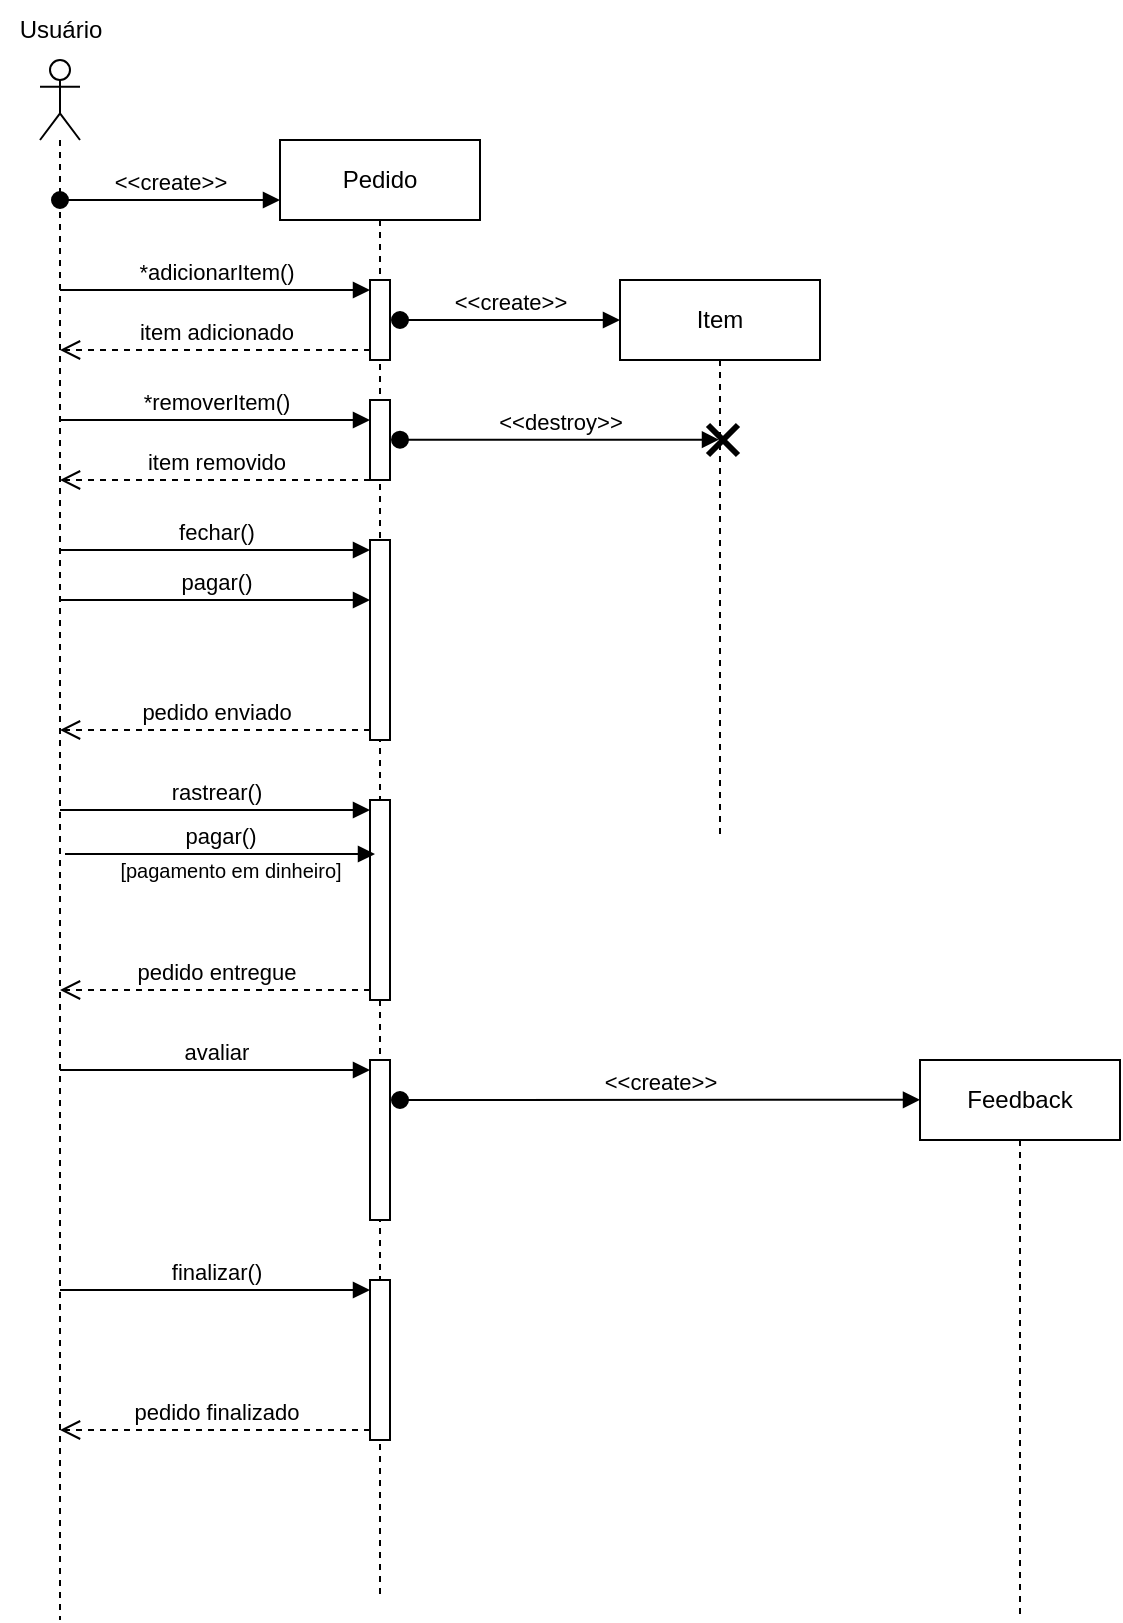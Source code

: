 <mxfile version="22.1.0" type="device">
  <diagram name="Página-1" id="UpwP1svJZAuKm141tqky">
    <mxGraphModel dx="819" dy="455" grid="1" gridSize="10" guides="1" tooltips="1" connect="1" arrows="1" fold="1" page="1" pageScale="1" pageWidth="827" pageHeight="1169" math="0" shadow="0">
      <root>
        <mxCell id="0" />
        <mxCell id="1" parent="0" />
        <mxCell id="jncbyCJrYNtr5EF5o6Nh-4" value="" style="shape=umlLifeline;perimeter=lifelinePerimeter;whiteSpace=wrap;html=1;container=1;dropTarget=0;collapsible=0;recursiveResize=0;outlineConnect=0;portConstraint=eastwest;newEdgeStyle={&quot;curved&quot;:0,&quot;rounded&quot;:0};participant=umlActor;" vertex="1" parent="1">
          <mxGeometry x="80" y="170" width="20" height="780" as="geometry" />
        </mxCell>
        <mxCell id="jncbyCJrYNtr5EF5o6Nh-5" value="Usuário" style="text;html=1;align=center;verticalAlign=middle;resizable=0;points=[];autosize=1;strokeColor=none;fillColor=none;" vertex="1" parent="1">
          <mxGeometry x="60" y="140" width="60" height="30" as="geometry" />
        </mxCell>
        <mxCell id="jncbyCJrYNtr5EF5o6Nh-6" value="Pedido" style="shape=umlLifeline;perimeter=lifelinePerimeter;whiteSpace=wrap;html=1;container=1;dropTarget=0;collapsible=0;recursiveResize=0;outlineConnect=0;portConstraint=eastwest;newEdgeStyle={&quot;curved&quot;:0,&quot;rounded&quot;:0};" vertex="1" parent="1">
          <mxGeometry x="200" y="210" width="100" height="730" as="geometry" />
        </mxCell>
        <mxCell id="jncbyCJrYNtr5EF5o6Nh-8" value="" style="html=1;points=[[0,0,0,0,5],[0,1,0,0,-5],[1,0,0,0,5],[1,1,0,0,-5]];perimeter=orthogonalPerimeter;outlineConnect=0;targetShapes=umlLifeline;portConstraint=eastwest;newEdgeStyle={&quot;curved&quot;:0,&quot;rounded&quot;:0};" vertex="1" parent="jncbyCJrYNtr5EF5o6Nh-6">
          <mxGeometry x="45" y="70" width="10" height="40" as="geometry" />
        </mxCell>
        <mxCell id="jncbyCJrYNtr5EF5o6Nh-15" value="" style="html=1;points=[[0,0,0,0,5],[0,1,0,0,-5],[1,0,0,0,5],[1,1,0,0,-5]];perimeter=orthogonalPerimeter;outlineConnect=0;targetShapes=umlLifeline;portConstraint=eastwest;newEdgeStyle={&quot;curved&quot;:0,&quot;rounded&quot;:0};" vertex="1" parent="jncbyCJrYNtr5EF5o6Nh-6">
          <mxGeometry x="45" y="130" width="10" height="40" as="geometry" />
        </mxCell>
        <mxCell id="jncbyCJrYNtr5EF5o6Nh-28" value="" style="html=1;points=[[0,0,0,0,5],[0,1,0,0,-5],[1,0,0,0,5],[1,1,0,0,-5]];perimeter=orthogonalPerimeter;outlineConnect=0;targetShapes=umlLifeline;portConstraint=eastwest;newEdgeStyle={&quot;curved&quot;:0,&quot;rounded&quot;:0};" vertex="1" parent="jncbyCJrYNtr5EF5o6Nh-6">
          <mxGeometry x="45" y="200" width="10" height="100" as="geometry" />
        </mxCell>
        <mxCell id="jncbyCJrYNtr5EF5o6Nh-37" value="" style="html=1;points=[[0,0,0,0,5],[0,1,0,0,-5],[1,0,0,0,5],[1,1,0,0,-5]];perimeter=orthogonalPerimeter;outlineConnect=0;targetShapes=umlLifeline;portConstraint=eastwest;newEdgeStyle={&quot;curved&quot;:0,&quot;rounded&quot;:0};" vertex="1" parent="jncbyCJrYNtr5EF5o6Nh-6">
          <mxGeometry x="45" y="330" width="10" height="100" as="geometry" />
        </mxCell>
        <mxCell id="jncbyCJrYNtr5EF5o6Nh-42" value="" style="html=1;points=[[0,0,0,0,5],[0,1,0,0,-5],[1,0,0,0,5],[1,1,0,0,-5]];perimeter=orthogonalPerimeter;outlineConnect=0;targetShapes=umlLifeline;portConstraint=eastwest;newEdgeStyle={&quot;curved&quot;:0,&quot;rounded&quot;:0};" vertex="1" parent="jncbyCJrYNtr5EF5o6Nh-6">
          <mxGeometry x="45" y="460" width="10" height="80" as="geometry" />
        </mxCell>
        <mxCell id="jncbyCJrYNtr5EF5o6Nh-49" value="" style="html=1;points=[[0,0,0,0,5],[0,1,0,0,-5],[1,0,0,0,5],[1,1,0,0,-5]];perimeter=orthogonalPerimeter;outlineConnect=0;targetShapes=umlLifeline;portConstraint=eastwest;newEdgeStyle={&quot;curved&quot;:0,&quot;rounded&quot;:0};" vertex="1" parent="jncbyCJrYNtr5EF5o6Nh-6">
          <mxGeometry x="45" y="570" width="10" height="80" as="geometry" />
        </mxCell>
        <mxCell id="jncbyCJrYNtr5EF5o6Nh-7" value="&amp;lt;&amp;lt;create&amp;gt;&amp;gt;" style="html=1;verticalAlign=bottom;startArrow=oval;startFill=1;endArrow=block;startSize=8;curved=0;rounded=0;" edge="1" parent="1">
          <mxGeometry width="60" relative="1" as="geometry">
            <mxPoint x="90" y="240" as="sourcePoint" />
            <mxPoint x="200" y="240" as="targetPoint" />
          </mxGeometry>
        </mxCell>
        <mxCell id="jncbyCJrYNtr5EF5o6Nh-9" value="*adicionarItem()" style="html=1;verticalAlign=bottom;endArrow=block;curved=0;rounded=0;entryX=0;entryY=0;entryDx=0;entryDy=5;entryPerimeter=0;" edge="1" target="jncbyCJrYNtr5EF5o6Nh-8" parent="1">
          <mxGeometry relative="1" as="geometry">
            <mxPoint x="90" y="285" as="sourcePoint" />
            <mxPoint x="240" y="285" as="targetPoint" />
          </mxGeometry>
        </mxCell>
        <mxCell id="jncbyCJrYNtr5EF5o6Nh-10" value="item adicionado" style="html=1;verticalAlign=bottom;endArrow=open;dashed=1;endSize=8;curved=0;rounded=0;exitX=0;exitY=1;exitDx=0;exitDy=-5;" edge="1" source="jncbyCJrYNtr5EF5o6Nh-8" parent="1" target="jncbyCJrYNtr5EF5o6Nh-4">
          <mxGeometry relative="1" as="geometry">
            <mxPoint x="90" y="355" as="targetPoint" />
          </mxGeometry>
        </mxCell>
        <mxCell id="jncbyCJrYNtr5EF5o6Nh-11" value="Item" style="shape=umlLifeline;perimeter=lifelinePerimeter;whiteSpace=wrap;html=1;container=1;dropTarget=0;collapsible=0;recursiveResize=0;outlineConnect=0;portConstraint=eastwest;newEdgeStyle={&quot;curved&quot;:0,&quot;rounded&quot;:0};" vertex="1" parent="1">
          <mxGeometry x="370" y="280" width="100" height="280" as="geometry" />
        </mxCell>
        <mxCell id="jncbyCJrYNtr5EF5o6Nh-19" value="" style="shape=umlDestroy;whiteSpace=wrap;html=1;strokeWidth=3;targetShapes=umlLifeline;" vertex="1" parent="jncbyCJrYNtr5EF5o6Nh-11">
          <mxGeometry x="44" y="72.5" width="15" height="15" as="geometry" />
        </mxCell>
        <mxCell id="jncbyCJrYNtr5EF5o6Nh-13" value="&amp;lt;&amp;lt;create&amp;gt;&amp;gt;" style="html=1;verticalAlign=bottom;startArrow=oval;startFill=1;endArrow=block;startSize=8;curved=0;rounded=0;" edge="1" parent="1">
          <mxGeometry width="60" relative="1" as="geometry">
            <mxPoint x="260" y="300" as="sourcePoint" />
            <mxPoint x="370" y="300" as="targetPoint" />
          </mxGeometry>
        </mxCell>
        <mxCell id="jncbyCJrYNtr5EF5o6Nh-16" value="*removerItem()" style="html=1;verticalAlign=bottom;endArrow=block;curved=0;rounded=0;" edge="1" parent="1" target="jncbyCJrYNtr5EF5o6Nh-15">
          <mxGeometry relative="1" as="geometry">
            <mxPoint x="90" y="350" as="sourcePoint" />
            <mxPoint x="240" y="350" as="targetPoint" />
          </mxGeometry>
        </mxCell>
        <mxCell id="jncbyCJrYNtr5EF5o6Nh-17" value="&amp;lt;&amp;lt;destroy&amp;gt;&amp;gt;" style="html=1;verticalAlign=bottom;startArrow=oval;startFill=1;endArrow=block;startSize=8;curved=0;rounded=0;" edge="1" parent="1" target="jncbyCJrYNtr5EF5o6Nh-11">
          <mxGeometry width="60" relative="1" as="geometry">
            <mxPoint x="260" y="359.86" as="sourcePoint" />
            <mxPoint x="370" y="359.86" as="targetPoint" />
          </mxGeometry>
        </mxCell>
        <mxCell id="jncbyCJrYNtr5EF5o6Nh-18" value="item removido" style="html=1;verticalAlign=bottom;endArrow=open;dashed=1;endSize=8;curved=0;rounded=0;exitX=0;exitY=1;exitDx=0;exitDy=-5;" edge="1" parent="1">
          <mxGeometry relative="1" as="geometry">
            <mxPoint x="90" y="380" as="targetPoint" />
            <mxPoint x="245" y="380" as="sourcePoint" />
          </mxGeometry>
        </mxCell>
        <mxCell id="jncbyCJrYNtr5EF5o6Nh-29" value="fechar()" style="html=1;verticalAlign=bottom;endArrow=block;curved=0;rounded=0;entryX=0;entryY=0;entryDx=0;entryDy=5;" edge="1" target="jncbyCJrYNtr5EF5o6Nh-28" parent="1" source="jncbyCJrYNtr5EF5o6Nh-4">
          <mxGeometry relative="1" as="geometry">
            <mxPoint x="175" y="405" as="sourcePoint" />
          </mxGeometry>
        </mxCell>
        <mxCell id="jncbyCJrYNtr5EF5o6Nh-30" value="pedido enviado" style="html=1;verticalAlign=bottom;endArrow=open;dashed=1;endSize=8;curved=0;rounded=0;exitX=0;exitY=1;exitDx=0;exitDy=-5;" edge="1" source="jncbyCJrYNtr5EF5o6Nh-28" parent="1" target="jncbyCJrYNtr5EF5o6Nh-4">
          <mxGeometry relative="1" as="geometry">
            <mxPoint x="175" y="475" as="targetPoint" />
          </mxGeometry>
        </mxCell>
        <mxCell id="jncbyCJrYNtr5EF5o6Nh-31" value="pagar()" style="html=1;verticalAlign=bottom;endArrow=block;curved=0;rounded=0;entryX=0;entryY=0;entryDx=0;entryDy=5;" edge="1" parent="1">
          <mxGeometry relative="1" as="geometry">
            <mxPoint x="90" y="440" as="sourcePoint" />
            <mxPoint x="245" y="440" as="targetPoint" />
          </mxGeometry>
        </mxCell>
        <mxCell id="jncbyCJrYNtr5EF5o6Nh-34" value="&lt;font size=&quot;1&quot;&gt;[pagamento em dinheiro]&lt;/font&gt;" style="text;html=1;align=center;verticalAlign=middle;resizable=0;points=[];autosize=1;strokeColor=none;fillColor=none;" vertex="1" parent="1">
          <mxGeometry x="110" y="560" width="130" height="30" as="geometry" />
        </mxCell>
        <mxCell id="jncbyCJrYNtr5EF5o6Nh-39" value="pedido entregue" style="html=1;verticalAlign=bottom;endArrow=open;dashed=1;endSize=8;curved=0;rounded=0;exitX=0;exitY=1;exitDx=0;exitDy=-5;" edge="1" source="jncbyCJrYNtr5EF5o6Nh-37" parent="1" target="jncbyCJrYNtr5EF5o6Nh-4">
          <mxGeometry relative="1" as="geometry">
            <mxPoint x="175" y="615" as="targetPoint" />
          </mxGeometry>
        </mxCell>
        <mxCell id="jncbyCJrYNtr5EF5o6Nh-38" value="rastrear()" style="html=1;verticalAlign=bottom;endArrow=block;curved=0;rounded=0;entryX=0;entryY=0;entryDx=0;entryDy=5;" edge="1" target="jncbyCJrYNtr5EF5o6Nh-37" parent="1" source="jncbyCJrYNtr5EF5o6Nh-4">
          <mxGeometry relative="1" as="geometry">
            <mxPoint x="175" y="545" as="sourcePoint" />
          </mxGeometry>
        </mxCell>
        <mxCell id="jncbyCJrYNtr5EF5o6Nh-41" value="pagar()" style="html=1;verticalAlign=bottom;endArrow=block;curved=0;rounded=0;entryX=0;entryY=0;entryDx=0;entryDy=5;" edge="1" parent="1">
          <mxGeometry x="0.003" relative="1" as="geometry">
            <mxPoint x="92.5" y="567" as="sourcePoint" />
            <mxPoint x="247.5" y="567" as="targetPoint" />
            <mxPoint as="offset" />
          </mxGeometry>
        </mxCell>
        <mxCell id="jncbyCJrYNtr5EF5o6Nh-43" value="avaliar" style="html=1;verticalAlign=bottom;endArrow=block;curved=0;rounded=0;entryX=0;entryY=0;entryDx=0;entryDy=5;" edge="1" target="jncbyCJrYNtr5EF5o6Nh-42" parent="1" source="jncbyCJrYNtr5EF5o6Nh-4">
          <mxGeometry relative="1" as="geometry">
            <mxPoint x="40" y="655" as="sourcePoint" />
          </mxGeometry>
        </mxCell>
        <mxCell id="jncbyCJrYNtr5EF5o6Nh-45" value="Feedback" style="shape=umlLifeline;perimeter=lifelinePerimeter;whiteSpace=wrap;html=1;container=1;dropTarget=0;collapsible=0;recursiveResize=0;outlineConnect=0;portConstraint=eastwest;newEdgeStyle={&quot;curved&quot;:0,&quot;rounded&quot;:0};" vertex="1" parent="1">
          <mxGeometry x="520" y="670" width="100" height="280" as="geometry" />
        </mxCell>
        <mxCell id="jncbyCJrYNtr5EF5o6Nh-48" value="&amp;lt;&amp;lt;create&amp;gt;&amp;gt;" style="html=1;verticalAlign=bottom;startArrow=oval;startFill=1;endArrow=block;startSize=8;curved=0;rounded=0;entryX=0;entryY=0.071;entryDx=0;entryDy=0;entryPerimeter=0;" edge="1" parent="1" target="jncbyCJrYNtr5EF5o6Nh-45">
          <mxGeometry width="60" relative="1" as="geometry">
            <mxPoint x="260" y="690" as="sourcePoint" />
            <mxPoint x="370" y="690" as="targetPoint" />
          </mxGeometry>
        </mxCell>
        <mxCell id="jncbyCJrYNtr5EF5o6Nh-50" value="finalizar()" style="html=1;verticalAlign=bottom;endArrow=block;curved=0;rounded=0;entryX=0;entryY=0;entryDx=0;entryDy=5;" edge="1" target="jncbyCJrYNtr5EF5o6Nh-49" parent="1" source="jncbyCJrYNtr5EF5o6Nh-4">
          <mxGeometry relative="1" as="geometry">
            <mxPoint x="175" y="785" as="sourcePoint" />
          </mxGeometry>
        </mxCell>
        <mxCell id="jncbyCJrYNtr5EF5o6Nh-51" value="pedido finalizado" style="html=1;verticalAlign=bottom;endArrow=open;dashed=1;endSize=8;curved=0;rounded=0;exitX=0;exitY=1;exitDx=0;exitDy=-5;" edge="1" source="jncbyCJrYNtr5EF5o6Nh-49" parent="1" target="jncbyCJrYNtr5EF5o6Nh-4">
          <mxGeometry relative="1" as="geometry">
            <mxPoint x="175" y="855" as="targetPoint" />
          </mxGeometry>
        </mxCell>
      </root>
    </mxGraphModel>
  </diagram>
</mxfile>
